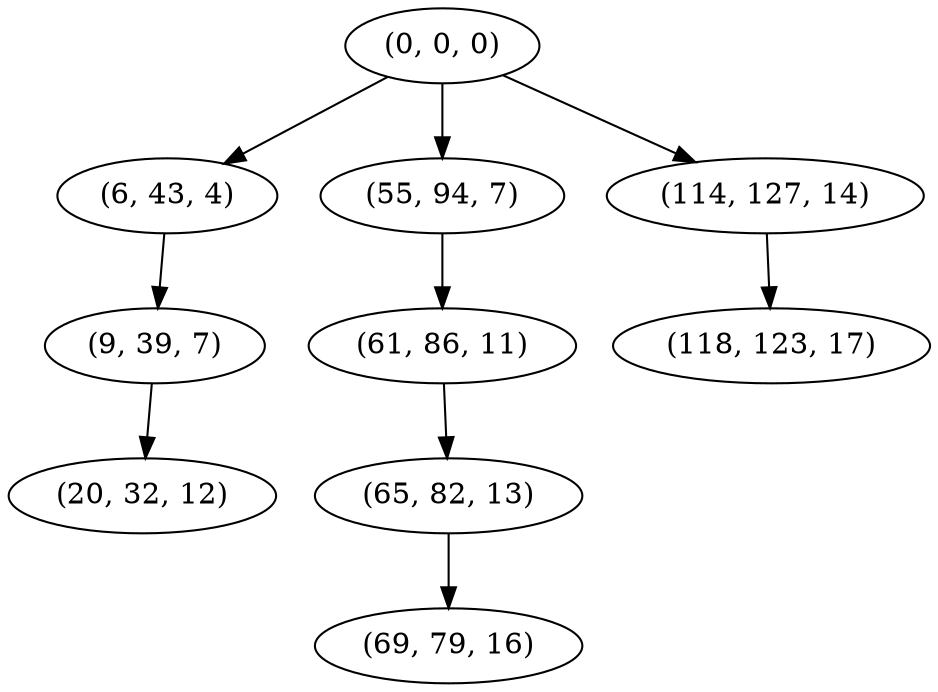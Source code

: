 digraph tree {
    "(0, 0, 0)";
    "(6, 43, 4)";
    "(9, 39, 7)";
    "(20, 32, 12)";
    "(55, 94, 7)";
    "(61, 86, 11)";
    "(65, 82, 13)";
    "(69, 79, 16)";
    "(114, 127, 14)";
    "(118, 123, 17)";
    "(0, 0, 0)" -> "(6, 43, 4)";
    "(0, 0, 0)" -> "(55, 94, 7)";
    "(0, 0, 0)" -> "(114, 127, 14)";
    "(6, 43, 4)" -> "(9, 39, 7)";
    "(9, 39, 7)" -> "(20, 32, 12)";
    "(55, 94, 7)" -> "(61, 86, 11)";
    "(61, 86, 11)" -> "(65, 82, 13)";
    "(65, 82, 13)" -> "(69, 79, 16)";
    "(114, 127, 14)" -> "(118, 123, 17)";
}
